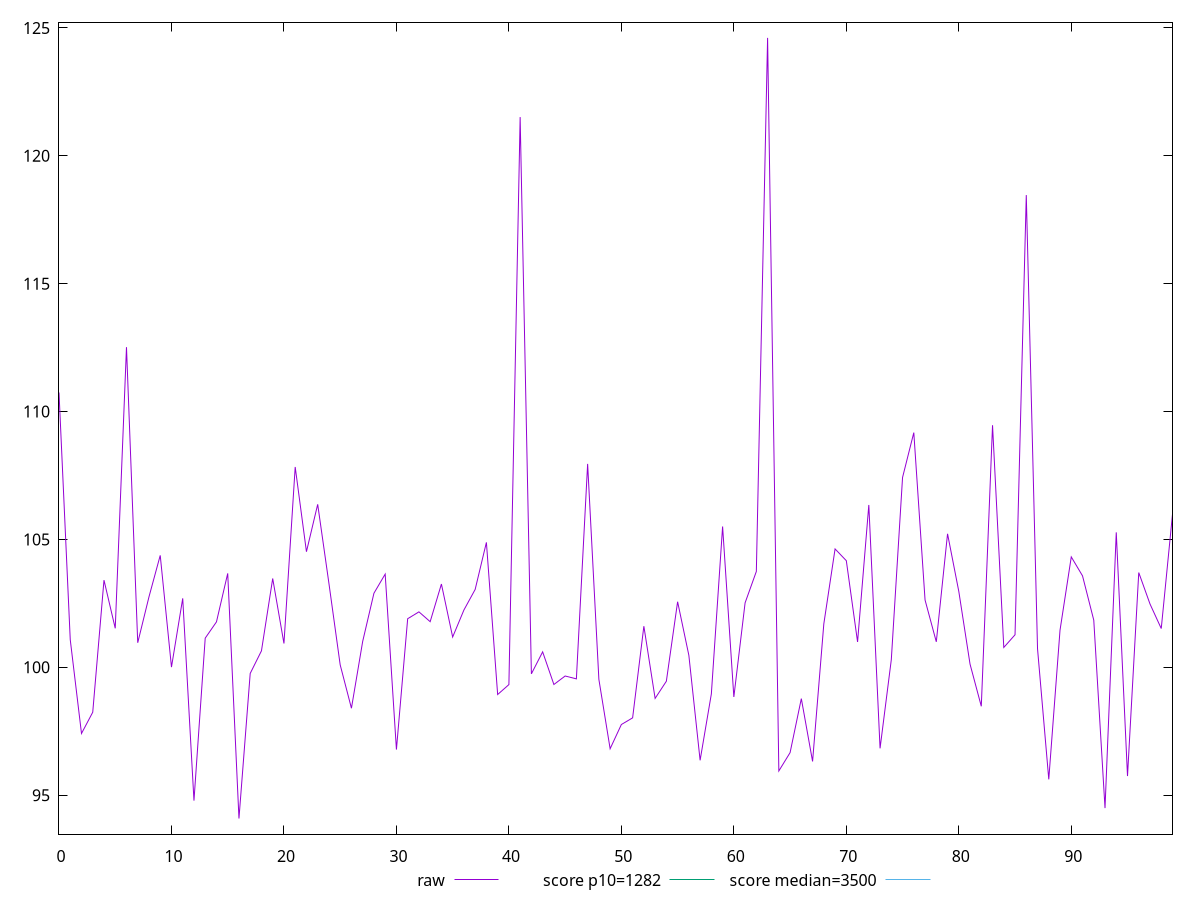 reset

$raw <<EOF
0 110.744
1 101.08
2 97.41199999999999
3 98.24400000000001
4 103.40800000000002
5 101.52399999999999
6 112.51600000000002
7 100.96000000000001
8 102.756
9 104.37600000000002
10 100.00799999999998
11 102.69599999999998
12 94.78800000000001
13 101.14000000000001
14 101.77600000000002
15 103.672
16 94.088
17 99.75999999999999
18 100.64399999999998
19 103.47199999999998
20 100.93200000000002
21 107.83200000000004
22 104.52000000000002
23 106.372
24 103.27599999999998
25 100.096
26 98.39999999999998
27 101.01200000000001
28 102.896
29 103.644
30 96.78399999999999
31 101.89999999999998
32 102.168
33 101.78400000000002
34 103.256
35 101.18400000000001
36 102.24000000000001
37 103.04400000000001
38 104.884
39 98.93600000000002
40 99.32400000000001
41 121.51200000000003
42 99.74400000000003
43 100.60400000000001
44 99.32800000000002
45 99.66000000000003
46 99.548
47 107.95200000000001
48 99.52799999999998
49 96.81600000000002
50 97.76400000000001
51 98.024
52 101.608
53 98.78399999999999
54 99.45600000000002
55 102.564
56 100.468
57 96.36399999999999
58 98.96000000000001
59 105.50400000000002
60 98.84
61 102.51999999999998
62 103.74799999999999
63 124.60800000000002
64 95.94800000000002
65 96.66400000000002
66 98.77600000000001
67 96.32000000000001
68 101.69999999999999
69 104.62799999999999
70 104.16800000000002
71 100.992
72 106.34799999999998
73 96.83200000000002
74 100.3
75 107.424
76 109.17599999999999
77 102.63199999999998
78 100.99599999999998
79 105.22
80 102.96800000000002
81 100.124
82 98.47599999999998
83 109.46399999999998
84 100.77600000000001
85 101.27199999999998
86 118.46400000000003
87 100.72800000000001
88 95.62
89 101.452
90 104.31599999999999
91 103.57600000000001
92 101.84400000000004
93 94.49600000000004
94 105.27599999999998
95 95.748
96 103.704
97 102.47600000000001
98 101.51599999999999
99 105.98399999999998
EOF

set key outside below
set xrange [0:99]
set yrange [93.4776:125.21840000000002]
set trange [93.4776:125.21840000000002]
set terminal svg size 640, 500 enhanced background rgb 'white'
set output "report_00018_2021-02-10T15-25-16.877Z/bootup-time/samples/pages+cached+noadtech+nomedia+nocss/raw/values.svg"

plot $raw title "raw" with line, \
     1282 title "score p10=1282", \
     3500 title "score median=3500"

reset
